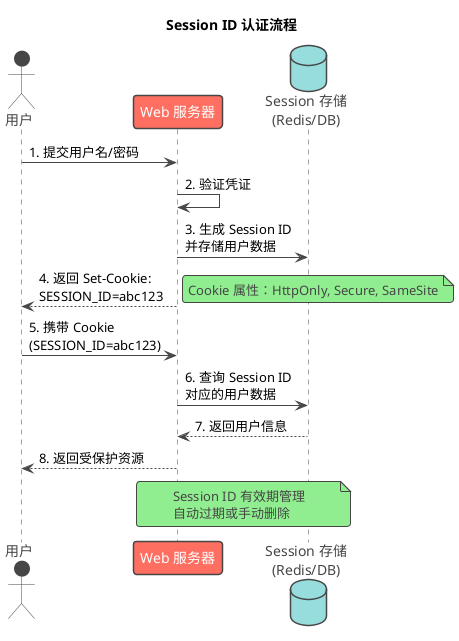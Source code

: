 @startuml
!theme toy

skinparam backgroundColor transparent

title Session ID 认证流程

actor 用户 as Client
participant "Web 服务器" as Server
database "Session 存储\n(Redis/DB)" as SessionStore

Client -> Server: 1. 提交用户名/密码
Server -> Server: 2. 验证凭证
Server -> SessionStore: 3. 生成 Session ID\n并存储用户数据
Server --> Client: 4. 返回 Set-Cookie:\nSESSION_ID=abc123

note right: Cookie 属性：HttpOnly, Secure, SameSite

Client -> Server: 5. 携带 Cookie\n(SESSION_ID=abc123)
Server -> SessionStore: 6. 查询 Session ID\n对应的用户数据
SessionStore --> Server: 7. 返回用户信息
Server --> Client: 8. 返回受保护资源

note over Server,SessionStore: Session ID 有效期管理\n自动过期或手动删除
@enduml